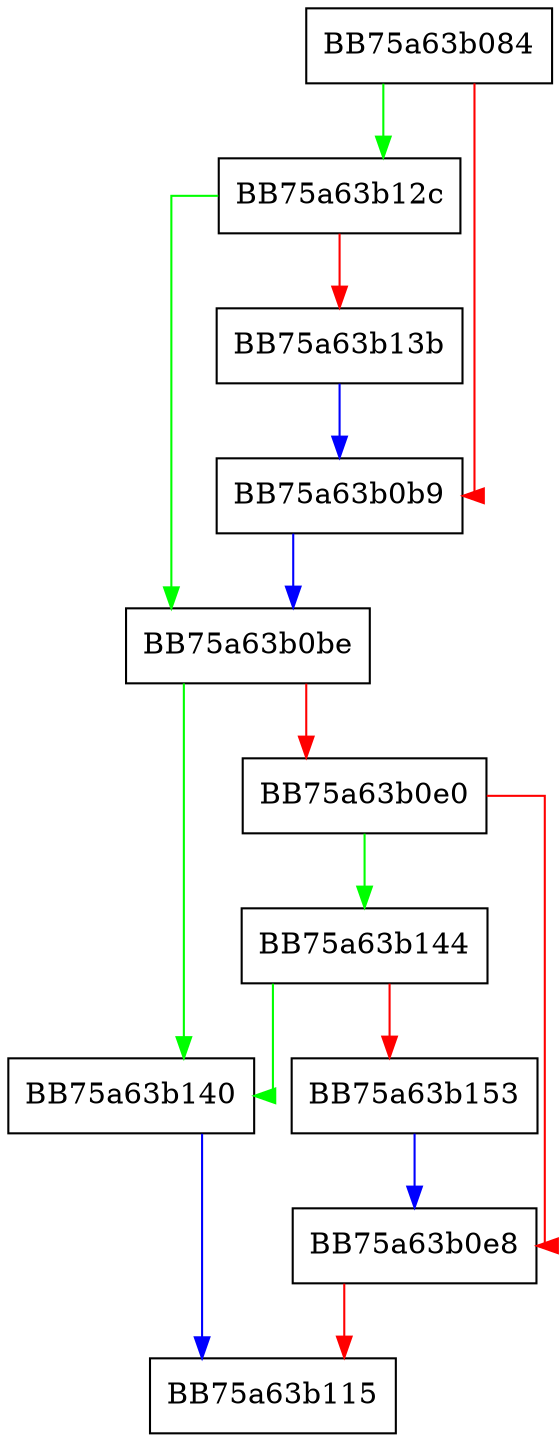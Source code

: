 digraph RunStdMatchLuaAndCheckIfShouldContinue {
  node [shape="box"];
  graph [splines=ortho];
  BB75a63b084 -> BB75a63b12c [color="green"];
  BB75a63b084 -> BB75a63b0b9 [color="red"];
  BB75a63b0b9 -> BB75a63b0be [color="blue"];
  BB75a63b0be -> BB75a63b140 [color="green"];
  BB75a63b0be -> BB75a63b0e0 [color="red"];
  BB75a63b0e0 -> BB75a63b144 [color="green"];
  BB75a63b0e0 -> BB75a63b0e8 [color="red"];
  BB75a63b0e8 -> BB75a63b115 [color="red"];
  BB75a63b12c -> BB75a63b0be [color="green"];
  BB75a63b12c -> BB75a63b13b [color="red"];
  BB75a63b13b -> BB75a63b0b9 [color="blue"];
  BB75a63b140 -> BB75a63b115 [color="blue"];
  BB75a63b144 -> BB75a63b140 [color="green"];
  BB75a63b144 -> BB75a63b153 [color="red"];
  BB75a63b153 -> BB75a63b0e8 [color="blue"];
}